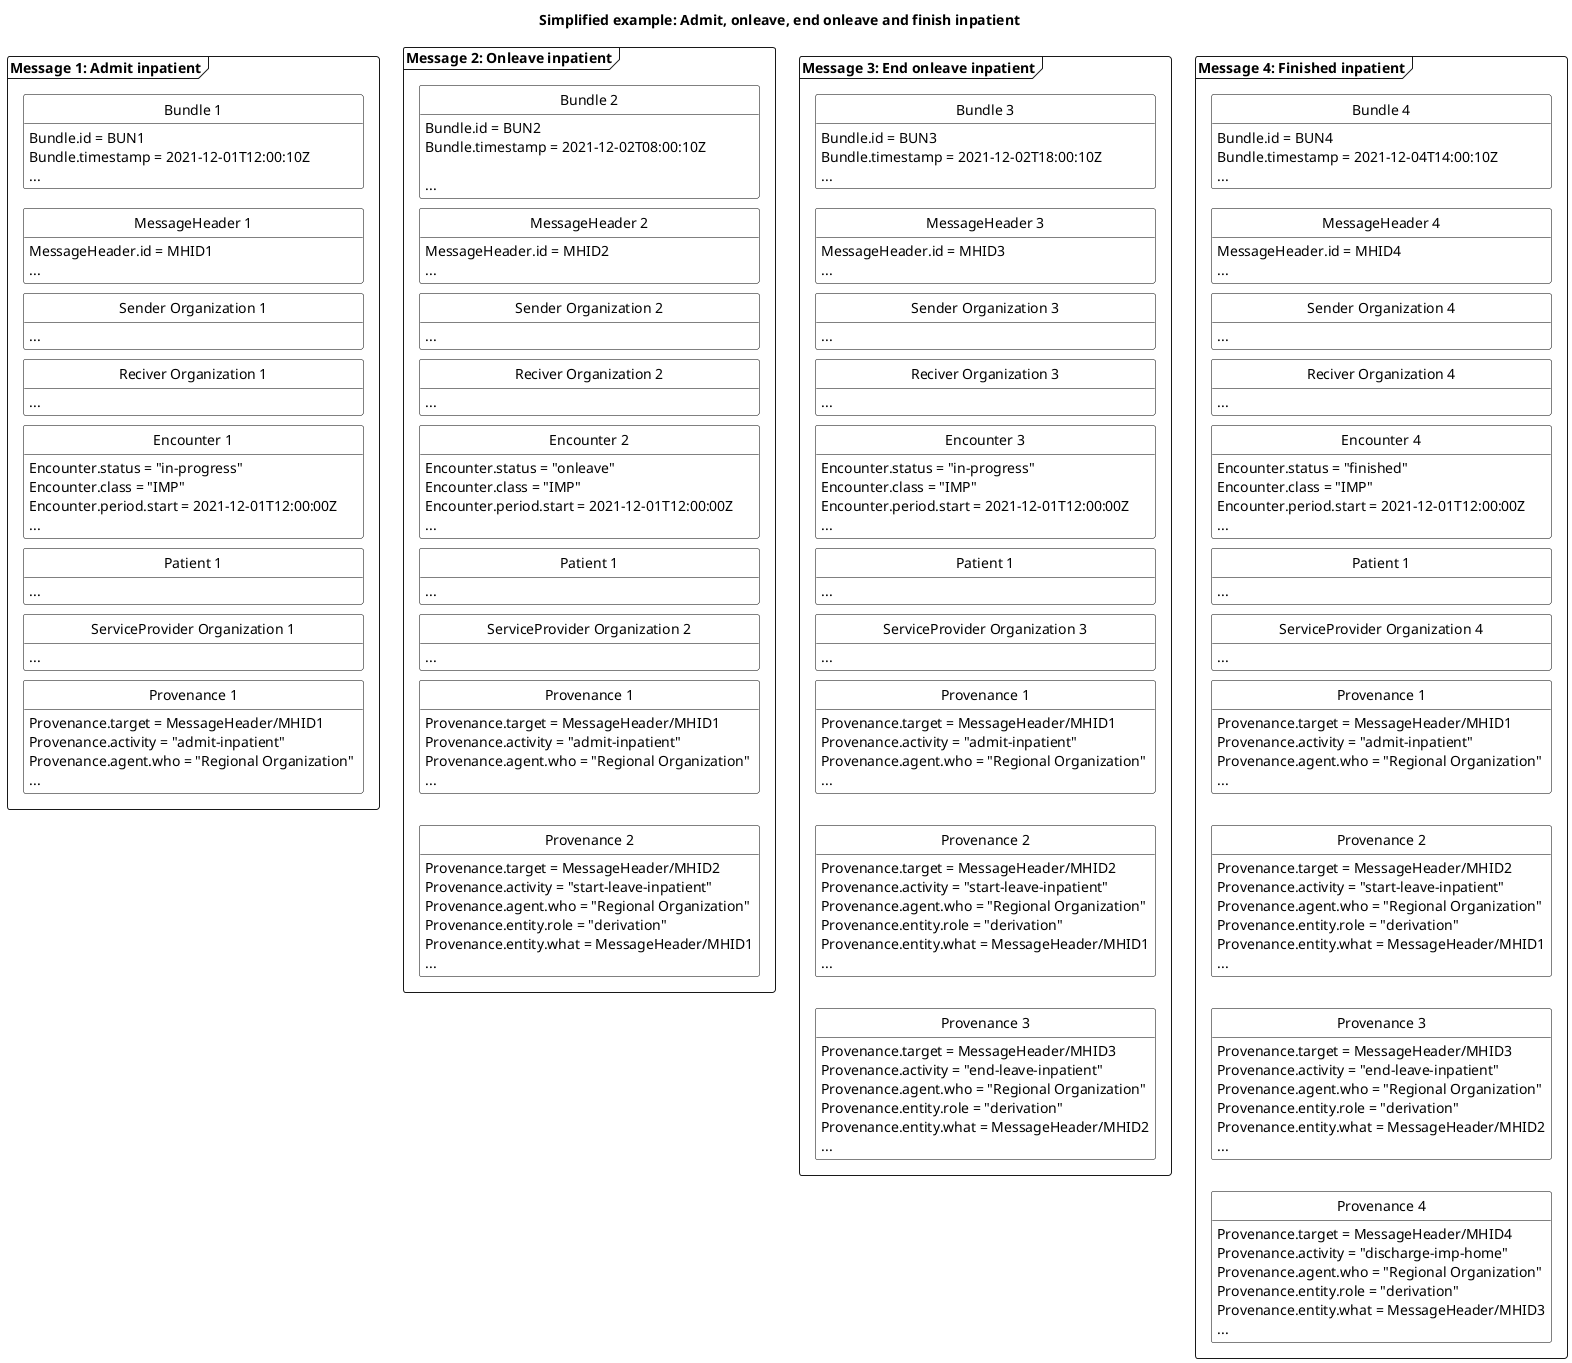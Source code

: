 @startuml HNAdmitOnleaveEndFinish

'layout
skinparam class {
    BackgroundColor White
    BorderColor Black
    ArrowColor Black
  }
hide circle
hide empty members
skinparam SameClassWidth true
skinparam Ranksep 10


'title
title Simplified example: Admit, onleave, end onleave and finish inpatient


'Message 1: Admit inpatient
package "Message 1: Admit inpatient" as admit <<Frame>>{
    class "Bundle 1" as admitB {
        Bundle.id = BUN1
        Bundle.timestamp = 2021-12-01T12:00:10Z
        ...
    }
    class "MessageHeader 1" as admitMH{
        MessageHeader.id = MHID1
        ...
    }
    class "Sender Organization 1" as admitSOrg{
        ...
    }
    class "Reciver Organization 1" as admitROrg{
        ...
    }
    class "Encounter 1" as admitENC{
        Encounter.status = "in-progress"
        Encounter.class = "IMP"
        Encounter.period.start = 2021-12-01T12:00:00Z
        ...
    }
    class "Patient 1" as admitPT{
        ...
    }
    class "ServiceProvider Organization 1" as admitSPOrg{
        ...
    }
    class "Provenance 1" as admitPRO{
        Provenance.target = MessageHeader/MHID1
        Provenance.activity = "admit-inpatient"
        Provenance.agent.who = "Regional Organization"
        ...
    }

admitB -[hidden]- admitMH
admitMH -[hidden]- admitSOrg
admitSOrg-[hidden]-admitROrg
admitROrg-[hidden]-admitENC
admitENC-[hidden]-admitPT
admitPT-[hidden]-admitSPOrg
admitSPOrg-[hidden]-admitPRO



}

'Message 2: Onleave inpatient
package "Message 2: Onleave inpatient" as Onleave <<Frame>> {
    class "Bundle 2" as onleaveB {
        Bundle.id = BUN2
        Bundle.timestamp = 2021-12-02T08:00:10Z

        ...
    }
    class "MessageHeader 2" as onleaveMH{
        MessageHeader.id = MHID2
        ...
    }
    class "Sender Organization 2" as onleaveSOrg{
        ...
    }
    class "Reciver Organization 2" as onleaveROrg{
        ...
    }
    class "Encounter 2" as onleaveENC{
        Encounter.status = "onleave"
        Encounter.class = "IMP"
        Encounter.period.start = 2021-12-01T12:00:00Z
        ...
    }
    class "Patient 1" as onleavePT{
        ...
    }
    class "ServiceProvider Organization 2" as onleaveSPOrg{
        ...
    }
    class "Provenance 1" as admitonleavePRO{
        Provenance.target = MessageHeader/MHID1
        Provenance.activity = "admit-inpatient"
        Provenance.agent.who = "Regional Organization"
        ...
    }
    class "Provenance 2" as onleavePRO{
        Provenance.target = MessageHeader/MHID2
        Provenance.activity = "start-leave-inpatient"
        Provenance.agent.who = "Regional Organization"
        Provenance.entity.role = "derivation"
        Provenance.entity.what = MessageHeader/MHID1
        ...
    }
onleaveB-[hidden]-onleaveMH
onleaveMH-[hidden]-onleaveSOrg
onleaveSOrg-[hidden]-onleaveROrg
onleaveROrg-[hidden]-onleaveENC
onleaveENC-[hidden]-onleavePT
onleavePT-[hidden]-onleaveSPOrg
onleaveSPOrg-[hidden]-admitonleavePRO
admitonleavePRO-[hidden]-onleavePRO

}

'Message 3: End onleave inpatient
package "Message 3: End onleave inpatient" as endOnleave <<Frame>> {
    class "Bundle 3" as endOnleaveB {
        Bundle.id = BUN3
        Bundle.timestamp = 2021-12-02T18:00:10Z
        ...
    }
    class "MessageHeader 3" as endOnleaveMH{
        MessageHeader.id = MHID3
        ...
    }
    class "Sender Organization 3" as endOnleaveSOrg{
        ...
    }
    class "Reciver Organization 3" as endOnleaveROrg{
        ...
    }
    class "Encounter 3" as endOnleaveENC{
        Encounter.status = "in-progress"
        Encounter.class = "IMP"
        Encounter.period.start = 2021-12-01T12:00:00Z
        ...
    }
    class "Patient 1" as endOnleavePT{
        ...
    }
    class "ServiceProvider Organization 3" as endOnleaveSPOrg{
        ...
    }
    class "Provenance 1" as admitendOnleavePRO{
        Provenance.target = MessageHeader/MHID1
        Provenance.activity = "admit-inpatient"
        Provenance.agent.who = "Regional Organization"
        ...
    }
    class "Provenance 2" as onleaveendOnleavePRO{
        Provenance.target = MessageHeader/MHID2
        Provenance.activity = "start-leave-inpatient"
        Provenance.agent.who = "Regional Organization"
        Provenance.entity.role = "derivation"
        Provenance.entity.what = MessageHeader/MHID1
        ...
    }
    class "Provenance 3" as endOnleavePRO{
        Provenance.target = MessageHeader/MHID3
        Provenance.activity = "end-leave-inpatient"
        Provenance.agent.who = "Regional Organization"
        Provenance.entity.role = "derivation"
        Provenance.entity.what = MessageHeader/MHID2
        ...
    }
endOnleaveB-[hidden]-endOnleaveMH
endOnleaveMH-[hidden]-endOnleaveSOrg
endOnleaveSOrg-[hidden]-endOnleaveROrg
endOnleaveROrg-[hidden]-endOnleaveENC
endOnleaveENC-[hidden]-endOnleavePT
endOnleavePT-[hidden]-endOnleaveSPOrg
endOnleaveSPOrg-[hidden]-admitendOnleavePRO
admitendOnleavePRO-[hidden]-onleaveendOnleavePRO
onleaveendOnleavePRO-[hidden]-endOnleavePRO

}


'Message 4: Finished inpatient
package "Message 4: Finished inpatient" as finished <<Frame>> {
    class "Bundle 4" as finishedB {
        Bundle.id = BUN4        
        Bundle.timestamp = 2021-12-04T14:00:10Z
        ...
    }
    class "MessageHeader 4" as finishedMH{
        MessageHeader.id = MHID4
        ...
    }
    class "Sender Organization 4" as finishedSOrg{
        ...
    }
    class "Reciver Organization 4" as finishedROrg{
        ...
    }
    class "Encounter 4" as finishedENC{
        Encounter.status = "finished"
        Encounter.class = "IMP"
        Encounter.period.start = 2021-12-01T12:00:00Z
        ...
    }
    class "Patient 1" as finishedPT{
        ...
    }
    class "ServiceProvider Organization 4" as finishedSPOrg{
        ...
    }
    class "Provenance 1" as admitfinishedPRO{
        Provenance.target = MessageHeader/MHID1
        Provenance.activity = "admit-inpatient"
        Provenance.agent.who = "Regional Organization"
        ...
    }
    class "Provenance 2" as onleavefinishedPRO{
        Provenance.target = MessageHeader/MHID2
        Provenance.activity = "start-leave-inpatient"
        Provenance.agent.who = "Regional Organization"
        Provenance.entity.role = "derivation"
        Provenance.entity.what = MessageHeader/MHID1
        ...
    }
    class "Provenance 3" as endOnleavefinishedPRO{
        Provenance.target = MessageHeader/MHID3
        Provenance.activity = "end-leave-inpatient"
        Provenance.agent.who = "Regional Organization"
        Provenance.entity.role = "derivation"
        Provenance.entity.what = MessageHeader/MHID2
        ...
    }
    class "Provenance 4" as finishedPRO{
        Provenance.target = MessageHeader/MHID4
        Provenance.activity = "discharge-imp-home"
        Provenance.agent.who = "Regional Organization"
        Provenance.entity.role = "derivation"
        Provenance.entity.what = MessageHeader/MHID3
        ...
    }
finishedB-[hidden]-finishedMH
finishedMH-[hidden]-finishedSOrg
finishedSOrg-[hidden]-finishedROrg
finishedROrg-[hidden]-finishedENC
finishedENC-[hidden]-finishedPT
finishedPT-[hidden]-finishedSPOrg
finishedSPOrg-[hidden]-admitfinishedPRO
admitfinishedPRO-[hidden]-onleavefinishedPRO
onleavefinishedPRO-[hidden]-endOnleavefinishedPRO
endOnleavefinishedPRO-[hidden]-finishedPRO

}

' pile mellem de to beskeder
' admit --> finished


@enduml

